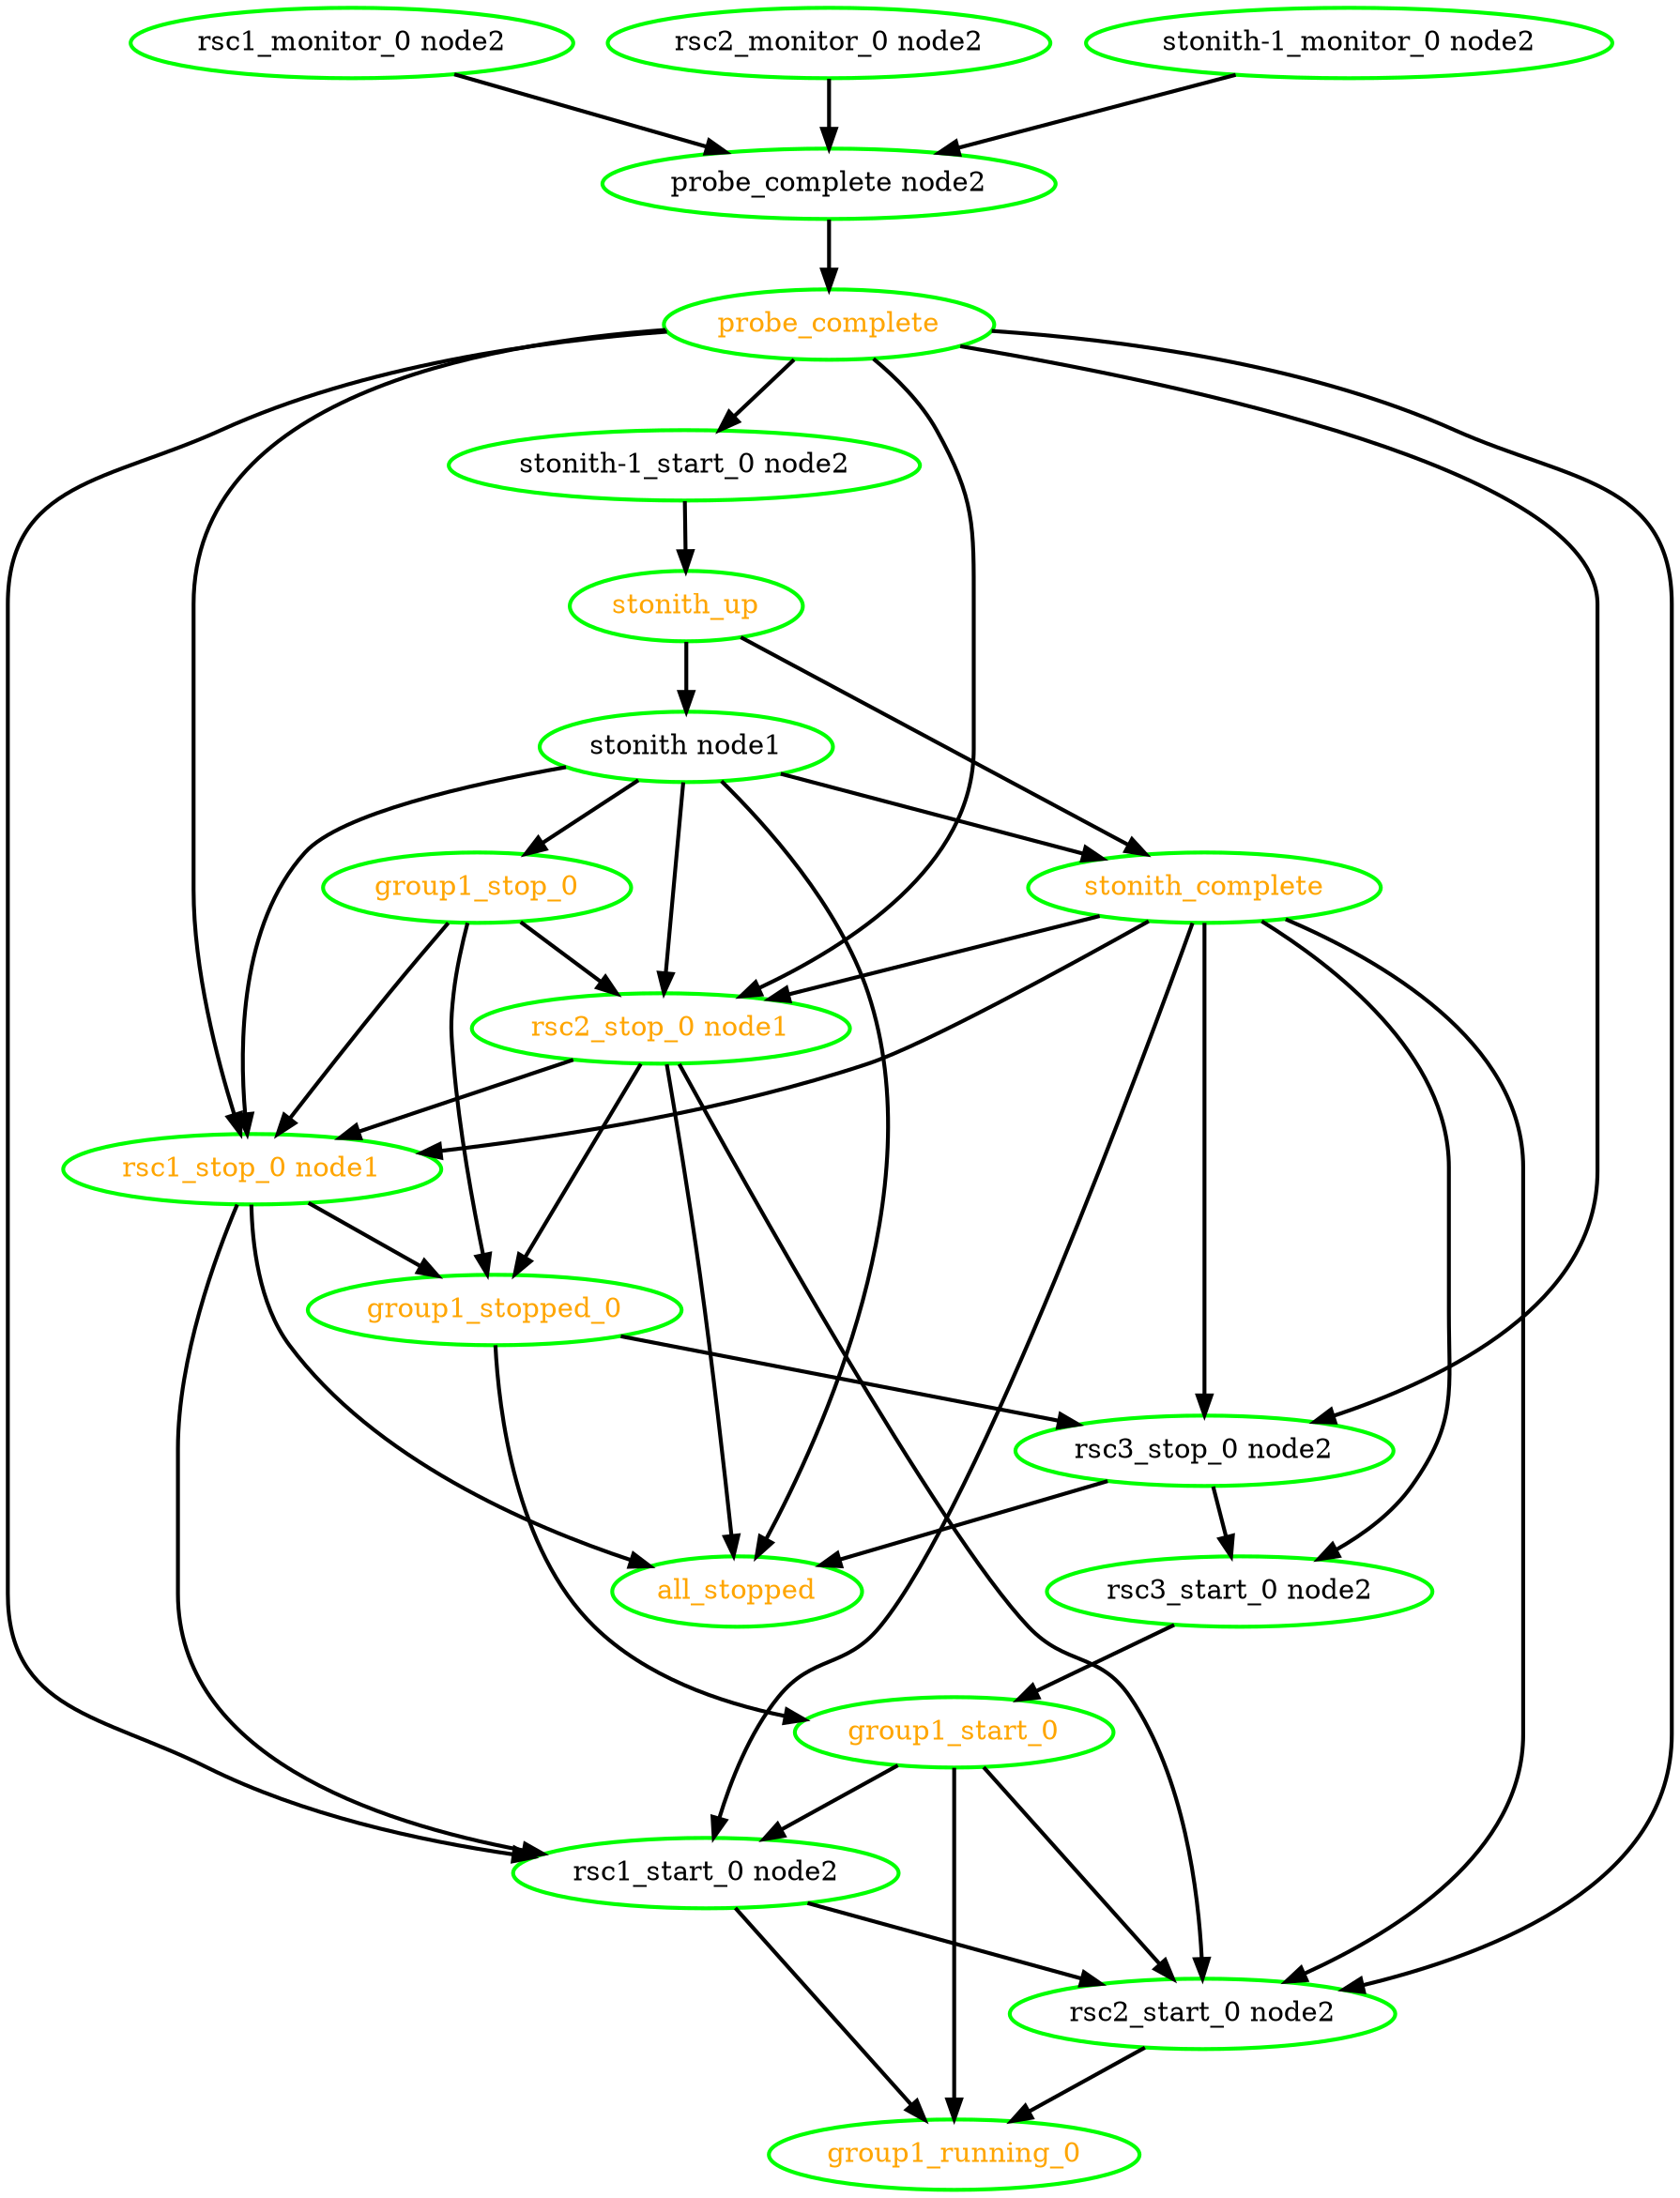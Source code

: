 digraph "g" {
"all_stopped" [ style=bold color="green" fontcolor="orange"  ]
"group1_running_0" [ style=bold color="green" fontcolor="orange"  ]
"group1_start_0" -> "group1_running_0" [ style = bold]
"group1_start_0" -> "rsc1_start_0 node2" [ style = bold]
"group1_start_0" -> "rsc2_start_0 node2" [ style = bold]
"group1_start_0" [ style=bold color="green" fontcolor="orange"  ]
"group1_stop_0" -> "group1_stopped_0" [ style = bold]
"group1_stop_0" -> "rsc1_stop_0 node1" [ style = bold]
"group1_stop_0" -> "rsc2_stop_0 node1" [ style = bold]
"group1_stop_0" [ style=bold color="green" fontcolor="orange"  ]
"group1_stopped_0" -> "group1_start_0" [ style = bold]
"group1_stopped_0" -> "rsc3_stop_0 node2" [ style = bold]
"group1_stopped_0" [ style=bold color="green" fontcolor="orange"  ]
"probe_complete node2" -> "probe_complete" [ style = bold]
"probe_complete node2" [ style=bold color="green" fontcolor="black"  ]
"probe_complete" -> "rsc1_start_0 node2" [ style = bold]
"probe_complete" -> "rsc1_stop_0 node1" [ style = bold]
"probe_complete" -> "rsc2_start_0 node2" [ style = bold]
"probe_complete" -> "rsc2_stop_0 node1" [ style = bold]
"probe_complete" -> "rsc3_stop_0 node2" [ style = bold]
"probe_complete" -> "stonith-1_start_0 node2" [ style = bold]
"probe_complete" [ style=bold color="green" fontcolor="orange"  ]
"rsc1_monitor_0 node2" -> "probe_complete node2" [ style = bold]
"rsc1_monitor_0 node2" [ style=bold color="green" fontcolor="black"  ]
"rsc1_start_0 node2" -> "group1_running_0" [ style = bold]
"rsc1_start_0 node2" -> "rsc2_start_0 node2" [ style = bold]
"rsc1_start_0 node2" [ style=bold color="green" fontcolor="black"  ]
"rsc1_stop_0 node1" -> "all_stopped" [ style = bold]
"rsc1_stop_0 node1" -> "group1_stopped_0" [ style = bold]
"rsc1_stop_0 node1" -> "rsc1_start_0 node2" [ style = bold]
"rsc1_stop_0 node1" [ style=bold color="green" fontcolor="orange"  ]
"rsc2_monitor_0 node2" -> "probe_complete node2" [ style = bold]
"rsc2_monitor_0 node2" [ style=bold color="green" fontcolor="black"  ]
"rsc2_start_0 node2" -> "group1_running_0" [ style = bold]
"rsc2_start_0 node2" [ style=bold color="green" fontcolor="black"  ]
"rsc2_stop_0 node1" -> "all_stopped" [ style = bold]
"rsc2_stop_0 node1" -> "group1_stopped_0" [ style = bold]
"rsc2_stop_0 node1" -> "rsc1_stop_0 node1" [ style = bold]
"rsc2_stop_0 node1" -> "rsc2_start_0 node2" [ style = bold]
"rsc2_stop_0 node1" [ style=bold color="green" fontcolor="orange"  ]
"rsc3_start_0 node2" -> "group1_start_0" [ style = bold]
"rsc3_start_0 node2" [ style=bold color="green" fontcolor="black"  ]
"rsc3_stop_0 node2" -> "all_stopped" [ style = bold]
"rsc3_stop_0 node2" -> "rsc3_start_0 node2" [ style = bold]
"rsc3_stop_0 node2" [ style=bold color="green" fontcolor="black"  ]
"stonith node1" -> "all_stopped" [ style = bold]
"stonith node1" -> "group1_stop_0" [ style = bold]
"stonith node1" -> "rsc1_stop_0 node1" [ style = bold]
"stonith node1" -> "rsc2_stop_0 node1" [ style = bold]
"stonith node1" -> "stonith_complete" [ style = bold]
"stonith node1" [ style=bold color="green" fontcolor="black"  ]
"stonith-1_monitor_0 node2" -> "probe_complete node2" [ style = bold]
"stonith-1_monitor_0 node2" [ style=bold color="green" fontcolor="black"  ]
"stonith-1_start_0 node2" -> "stonith_up" [ style = bold]
"stonith-1_start_0 node2" [ style=bold color="green" fontcolor="black"  ]
"stonith_complete" -> "rsc1_start_0 node2" [ style = bold]
"stonith_complete" -> "rsc1_stop_0 node1" [ style = bold]
"stonith_complete" -> "rsc2_start_0 node2" [ style = bold]
"stonith_complete" -> "rsc2_stop_0 node1" [ style = bold]
"stonith_complete" -> "rsc3_start_0 node2" [ style = bold]
"stonith_complete" -> "rsc3_stop_0 node2" [ style = bold]
"stonith_complete" [ style=bold color="green" fontcolor="orange"  ]
"stonith_up" -> "stonith node1" [ style = bold]
"stonith_up" -> "stonith_complete" [ style = bold]
"stonith_up" [ style=bold color="green" fontcolor="orange"  ]
}
